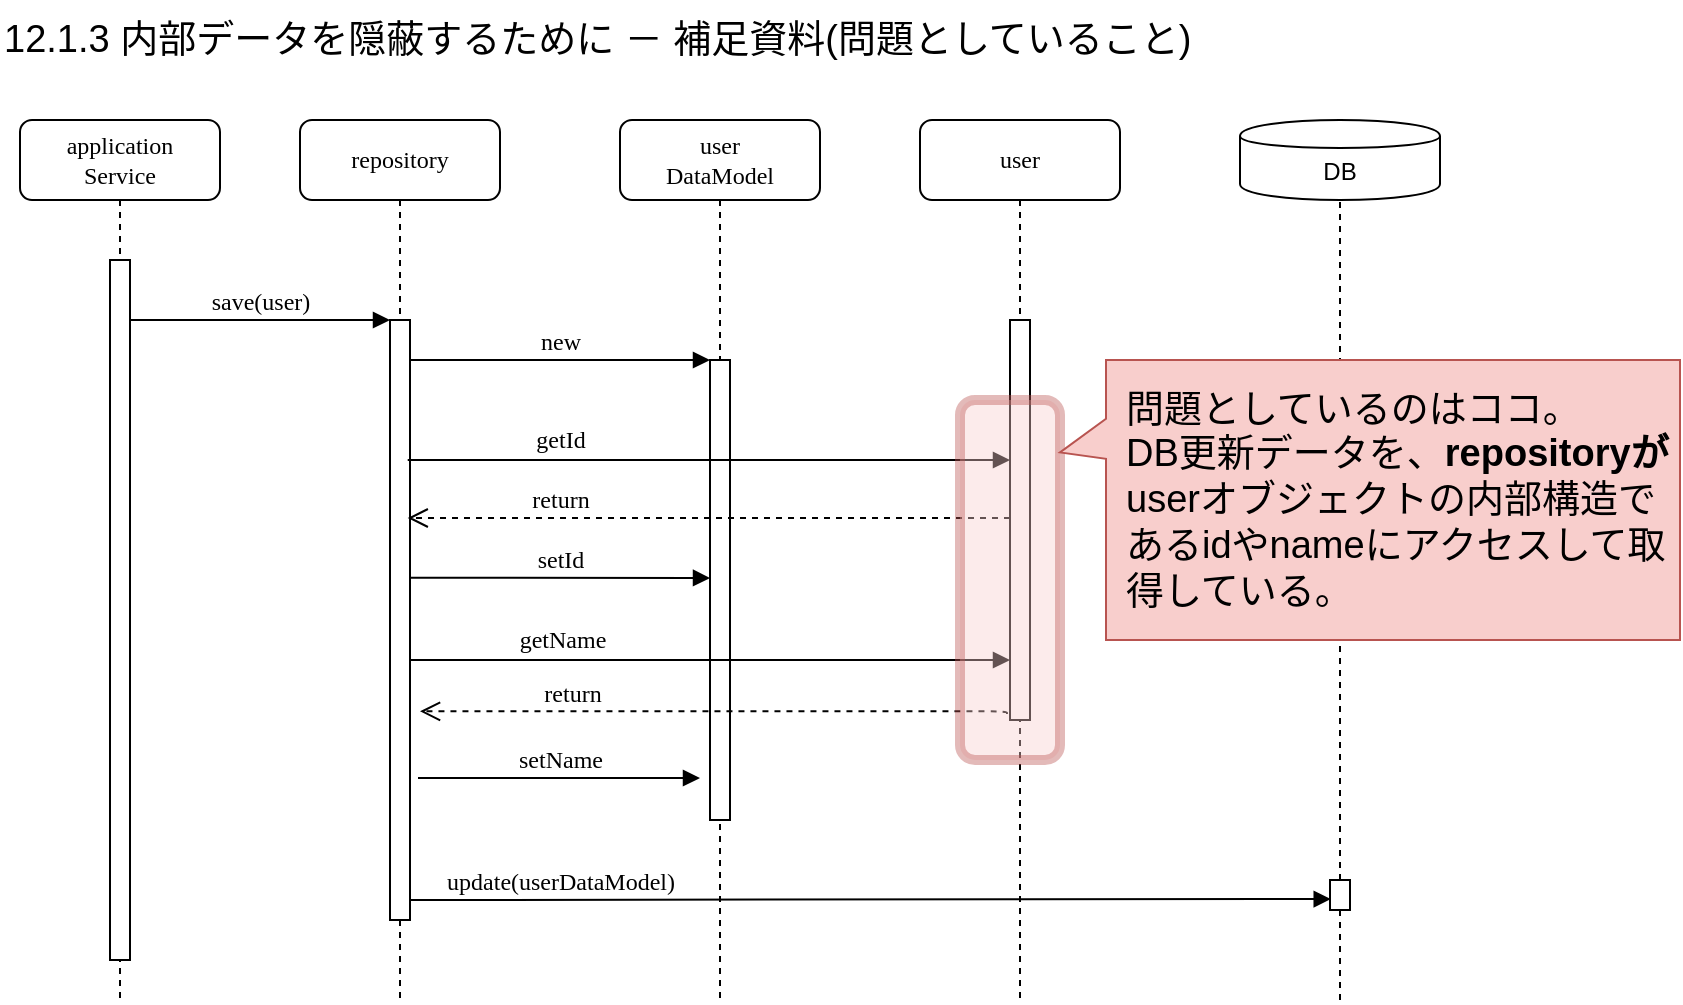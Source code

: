 <mxfile version="12.4.2" type="device" pages="2"><diagram name="12.1.3.1-1" id="13e1069c-82ec-6db2-03f1-153e76fe0fe0"><mxGraphModel dx="1356" dy="708" grid="1" gridSize="10" guides="1" tooltips="1" connect="1" arrows="1" fold="1" page="1" pageScale="1" pageWidth="1100" pageHeight="850" background="#ffffff" math="0" shadow="0"><root><mxCell id="0"/><mxCell id="1" parent="0"/><mxCell id="7baba1c4bc27f4b0-2" value="repository" style="shape=umlLifeline;perimeter=lifelinePerimeter;whiteSpace=wrap;html=1;container=1;collapsible=0;recursiveResize=0;outlineConnect=0;rounded=1;shadow=0;comic=0;labelBackgroundColor=none;strokeWidth=1;fontFamily=Verdana;fontSize=12;align=center;" parent="1" vertex="1"><mxGeometry x="150" y="60" width="100" height="440" as="geometry"/></mxCell><mxCell id="7baba1c4bc27f4b0-10" value="" style="html=1;points=[];perimeter=orthogonalPerimeter;rounded=0;shadow=0;comic=0;labelBackgroundColor=none;strokeWidth=1;fontFamily=Verdana;fontSize=12;align=center;" parent="7baba1c4bc27f4b0-2" vertex="1"><mxGeometry x="45" y="100" width="10" height="300" as="geometry"/></mxCell><mxCell id="7baba1c4bc27f4b0-3" value="user&lt;br&gt;DataModel" style="shape=umlLifeline;perimeter=lifelinePerimeter;whiteSpace=wrap;html=1;container=1;collapsible=0;recursiveResize=0;outlineConnect=0;rounded=1;shadow=0;comic=0;labelBackgroundColor=none;strokeWidth=1;fontFamily=Verdana;fontSize=12;align=center;" parent="1" vertex="1"><mxGeometry x="310" y="60" width="100" height="440" as="geometry"/></mxCell><mxCell id="7baba1c4bc27f4b0-13" value="" style="html=1;points=[];perimeter=orthogonalPerimeter;rounded=0;shadow=0;comic=0;labelBackgroundColor=none;strokeWidth=1;fontFamily=Verdana;fontSize=12;align=center;" parent="7baba1c4bc27f4b0-3" vertex="1"><mxGeometry x="45" y="120" width="10" height="230" as="geometry"/></mxCell><mxCell id="7baba1c4bc27f4b0-8" value="application&lt;br&gt;Service" style="shape=umlLifeline;perimeter=lifelinePerimeter;whiteSpace=wrap;html=1;container=1;collapsible=0;recursiveResize=0;outlineConnect=0;rounded=1;shadow=0;comic=0;labelBackgroundColor=none;strokeWidth=1;fontFamily=Verdana;fontSize=12;align=center;" parent="1" vertex="1"><mxGeometry x="10" y="60" width="100" height="440" as="geometry"/></mxCell><mxCell id="7baba1c4bc27f4b0-9" value="" style="html=1;points=[];perimeter=orthogonalPerimeter;rounded=0;shadow=0;comic=0;labelBackgroundColor=none;strokeWidth=1;fontFamily=Verdana;fontSize=12;align=center;" parent="7baba1c4bc27f4b0-8" vertex="1"><mxGeometry x="45" y="70" width="10" height="350" as="geometry"/></mxCell><mxCell id="7baba1c4bc27f4b0-11" value="save(user)" style="html=1;verticalAlign=bottom;endArrow=block;entryX=0;entryY=0;labelBackgroundColor=none;fontFamily=Verdana;fontSize=12;edgeStyle=elbowEdgeStyle;elbow=vertical;" parent="1" source="7baba1c4bc27f4b0-9" target="7baba1c4bc27f4b0-10" edge="1"><mxGeometry relative="1" as="geometry"><mxPoint x="130" y="170" as="sourcePoint"/></mxGeometry></mxCell><mxCell id="7baba1c4bc27f4b0-14" value="new" style="html=1;verticalAlign=bottom;endArrow=block;entryX=0;entryY=0;labelBackgroundColor=none;fontFamily=Verdana;fontSize=12;edgeStyle=elbowEdgeStyle;elbow=vertical;" parent="1" source="7baba1c4bc27f4b0-10" target="7baba1c4bc27f4b0-13" edge="1"><mxGeometry relative="1" as="geometry"><mxPoint x="280" y="180" as="sourcePoint"/></mxGeometry></mxCell><mxCell id="ihE008sI41zkmMM_fH0X-1" value="DB" style="shape=cylinder;whiteSpace=wrap;html=1;boundedLbl=1;backgroundOutline=1;" vertex="1" parent="1"><mxGeometry x="620" y="60" width="100" height="40" as="geometry"/></mxCell><mxCell id="Pu8b37rPIrW5n2UoOJCz-1" value="" style="endArrow=none;dashed=1;html=1;entryX=0.5;entryY=1;entryDx=0;entryDy=0;" edge="1" parent="1" source="QFKSo637PH40h7rg_iiA-11" target="ihE008sI41zkmMM_fH0X-1"><mxGeometry width="50" height="50" relative="1" as="geometry"><mxPoint x="670" y="620" as="sourcePoint"/><mxPoint x="715" y="210" as="targetPoint"/></mxGeometry></mxCell><mxCell id="zq2-_lRMTPha032U6qGm-1" value="return" style="html=1;verticalAlign=bottom;endArrow=open;dashed=1;endSize=8;labelBackgroundColor=none;fontFamily=Verdana;fontSize=12;edgeStyle=elbowEdgeStyle;elbow=vertical;entryX=0.914;entryY=0.348;entryDx=0;entryDy=0;entryPerimeter=0;" edge="1" parent="1"><mxGeometry x="1" y="76" relative="1" as="geometry"><mxPoint x="203.857" y="259.143" as="targetPoint"/><Array as="points"><mxPoint x="285" y="259"/><mxPoint x="315" y="259"/></Array><mxPoint x="505" y="259" as="sourcePoint"/><mxPoint as="offset"/></mxGeometry></mxCell><mxCell id="zq2-_lRMTPha032U6qGm-3" value="user" style="shape=umlLifeline;perimeter=lifelinePerimeter;whiteSpace=wrap;html=1;container=1;collapsible=0;recursiveResize=0;outlineConnect=0;rounded=1;shadow=0;comic=0;labelBackgroundColor=none;strokeWidth=1;fontFamily=Verdana;fontSize=12;align=center;" vertex="1" parent="1"><mxGeometry x="460" y="60" width="100" height="440" as="geometry"/></mxCell><mxCell id="zq2-_lRMTPha032U6qGm-4" value="" style="html=1;points=[];perimeter=orthogonalPerimeter;rounded=0;shadow=0;comic=0;labelBackgroundColor=none;strokeWidth=1;fontFamily=Verdana;fontSize=12;align=center;" vertex="1" parent="zq2-_lRMTPha032U6qGm-3"><mxGeometry x="45" y="100" width="10" height="200" as="geometry"/></mxCell><mxCell id="zq2-_lRMTPha032U6qGm-5" value="getId" style="html=1;verticalAlign=bottom;endArrow=block;labelBackgroundColor=none;fontFamily=Verdana;fontSize=12;edgeStyle=elbowEdgeStyle;elbow=vertical;exitX=0.9;exitY=0.222;exitDx=0;exitDy=0;exitPerimeter=0;" edge="1" parent="1"><mxGeometry x="0.502" y="150" relative="1" as="geometry"><mxPoint x="203.857" y="230" as="sourcePoint"/><mxPoint x="505" y="230" as="targetPoint"/><Array as="points"><mxPoint x="430" y="230"/><mxPoint x="490" y="249"/></Array><mxPoint x="-150" y="149" as="offset"/></mxGeometry></mxCell><mxCell id="zq2-_lRMTPha032U6qGm-6" value="12.1.3 内部データを隠蔽するために － 補足資料(問題としていること)" style="text;html=1;strokeColor=none;fillColor=none;align=left;verticalAlign=middle;whiteSpace=wrap;rounded=0;fontSize=19;" vertex="1" parent="1"><mxGeometry width="680" height="40" as="geometry"/></mxCell><mxCell id="QFKSo637PH40h7rg_iiA-3" value="setId" style="html=1;verticalAlign=bottom;endArrow=block;labelBackgroundColor=none;fontFamily=Verdana;fontSize=12;edgeStyle=elbowEdgeStyle;elbow=vertical;" edge="1" parent="1"><mxGeometry relative="1" as="geometry"><mxPoint x="205" y="288.857" as="sourcePoint"/><mxPoint x="355" y="288.857" as="targetPoint"/><Array as="points"/></mxGeometry></mxCell><mxCell id="QFKSo637PH40h7rg_iiA-4" value="return" style="html=1;verticalAlign=bottom;endArrow=open;dashed=1;endSize=8;labelBackgroundColor=none;fontFamily=Verdana;fontSize=12;edgeStyle=elbowEdgeStyle;elbow=vertical;exitX=-0.152;exitY=0.985;exitDx=0;exitDy=0;exitPerimeter=0;" edge="1" parent="1" source="zq2-_lRMTPha032U6qGm-4"><mxGeometry x="1" y="76" relative="1" as="geometry"><mxPoint x="210" y="356" as="targetPoint"/><Array as="points"><mxPoint x="301.14" y="355.66"/></Array><mxPoint x="506" y="356" as="sourcePoint"/><mxPoint as="offset"/></mxGeometry></mxCell><mxCell id="QFKSo637PH40h7rg_iiA-6" value="setName" style="html=1;verticalAlign=bottom;endArrow=block;labelBackgroundColor=none;fontFamily=Verdana;fontSize=12;edgeStyle=elbowEdgeStyle;elbow=vertical;" edge="1" parent="1"><mxGeometry relative="1" as="geometry"><mxPoint x="209" y="389" as="sourcePoint"/><mxPoint x="350" y="389" as="targetPoint"/><Array as="points"/></mxGeometry></mxCell><mxCell id="QFKSo637PH40h7rg_iiA-7" value="getName" style="html=1;verticalAlign=bottom;endArrow=block;labelBackgroundColor=none;fontFamily=Verdana;fontSize=12;edgeStyle=elbowEdgeStyle;elbow=vertical;" edge="1" parent="1" source="7baba1c4bc27f4b0-10" target="zq2-_lRMTPha032U6qGm-4"><mxGeometry x="0.502" y="150" relative="1" as="geometry"><mxPoint x="220" y="330" as="sourcePoint"/><mxPoint x="501.14" y="330" as="targetPoint"/><Array as="points"><mxPoint x="426.14" y="330"/><mxPoint x="486.14" y="349"/></Array><mxPoint x="-150" y="149" as="offset"/></mxGeometry></mxCell><mxCell id="QFKSo637PH40h7rg_iiA-11" value="" style="html=1;points=[];perimeter=orthogonalPerimeter;rounded=0;shadow=0;comic=0;labelBackgroundColor=none;strokeWidth=1;fontFamily=Verdana;fontSize=12;align=center;" vertex="1" parent="1"><mxGeometry x="665" y="440" width="10" height="15" as="geometry"/></mxCell><mxCell id="QFKSo637PH40h7rg_iiA-12" value="" style="endArrow=none;dashed=1;html=1;entryX=0.5;entryY=1;entryDx=0;entryDy=0;" edge="1" parent="1" target="QFKSo637PH40h7rg_iiA-11"><mxGeometry width="50" height="50" relative="1" as="geometry"><mxPoint x="670" y="500" as="sourcePoint"/><mxPoint x="670" y="100" as="targetPoint"/><Array as="points"/></mxGeometry></mxCell><mxCell id="QFKSo637PH40h7rg_iiA-14" value="update(userDataModel)" style="html=1;verticalAlign=bottom;endArrow=block;labelBackgroundColor=none;fontFamily=Verdana;fontSize=12;edgeStyle=elbowEdgeStyle;elbow=vertical;entryX=0.036;entryY=0.625;entryDx=0;entryDy=0;entryPerimeter=0;" edge="1" parent="1" target="QFKSo637PH40h7rg_iiA-11"><mxGeometry x="-0.671" relative="1" as="geometry"><mxPoint x="204.67" y="450.003" as="sourcePoint"/><mxPoint x="660" y="450" as="targetPoint"/><Array as="points"/><mxPoint as="offset"/></mxGeometry></mxCell><mxCell id="QFKSo637PH40h7rg_iiA-17" value="" style="rounded=1;whiteSpace=wrap;html=1;fontSize=19;align=left;glass=0;fillColor=#f8cecc;strokeColor=#b85450;strokeWidth=5;opacity=40;" vertex="1" parent="1"><mxGeometry x="480" y="200" width="50" height="180" as="geometry"/></mxCell><mxCell id="QFKSo637PH40h7rg_iiA-19" value="問題としているのはココ。&lt;br&gt;DB更新データを、&lt;b&gt;repositoryが&lt;/b&gt;userオブジェクトの内部構造であるidやnameにアクセスして取得している。" style="shape=callout;whiteSpace=wrap;html=1;perimeter=calloutPerimeter;glass=0;strokeWidth=1;fillColor=#f8cecc;fontSize=19;align=left;direction=south;strokeColor=#b85450;spacingLeft=8;size=23;position=0.21;position2=0.33;" vertex="1" parent="1"><mxGeometry x="530" y="180" width="310" height="140" as="geometry"/></mxCell></root></mxGraphModel></diagram><diagram name="12.1.3.1-2" id="KHnUx4Kf5Q-DuzfY2VZE"><mxGraphModel dx="1356" dy="708" grid="1" gridSize="10" guides="1" tooltips="1" connect="1" arrows="1" fold="1" page="1" pageScale="1" pageWidth="1100" pageHeight="850" background="#ffffff" math="0" shadow="0"><root><mxCell id="7Vt6zMdnTE4GZwRjeXod-0"/><mxCell id="7Vt6zMdnTE4GZwRjeXod-1" parent="7Vt6zMdnTE4GZwRjeXod-0"/><mxCell id="7Vt6zMdnTE4GZwRjeXod-2" value="repository" style="shape=umlLifeline;perimeter=lifelinePerimeter;whiteSpace=wrap;html=1;container=1;collapsible=0;recursiveResize=0;outlineConnect=0;rounded=1;shadow=0;comic=0;labelBackgroundColor=none;strokeWidth=1;fontFamily=Verdana;fontSize=12;align=center;" vertex="1" parent="7Vt6zMdnTE4GZwRjeXod-1"><mxGeometry x="150" y="110" width="100" height="490" as="geometry"/></mxCell><mxCell id="7Vt6zMdnTE4GZwRjeXod-3" value="" style="html=1;points=[];perimeter=orthogonalPerimeter;rounded=0;shadow=0;comic=0;labelBackgroundColor=none;strokeWidth=1;fontFamily=Verdana;fontSize=12;align=center;" vertex="1" parent="7Vt6zMdnTE4GZwRjeXod-2"><mxGeometry x="45" y="100" width="10" height="360" as="geometry"/></mxCell><mxCell id="7Vt6zMdnTE4GZwRjeXod-4" value="user&lt;br&gt;DataModel" style="shape=umlLifeline;perimeter=lifelinePerimeter;whiteSpace=wrap;html=1;container=1;collapsible=0;recursiveResize=0;outlineConnect=0;rounded=1;shadow=0;comic=0;labelBackgroundColor=none;strokeWidth=1;fontFamily=Verdana;fontSize=12;align=center;" vertex="1" parent="7Vt6zMdnTE4GZwRjeXod-1"><mxGeometry x="630" y="110" width="100" height="490" as="geometry"/></mxCell><mxCell id="7Vt6zMdnTE4GZwRjeXod-5" value="" style="html=1;points=[];perimeter=orthogonalPerimeter;rounded=0;shadow=0;comic=0;labelBackgroundColor=none;strokeWidth=1;fontFamily=Verdana;fontSize=12;align=center;" vertex="1" parent="7Vt6zMdnTE4GZwRjeXod-4"><mxGeometry x="45" y="270" width="10" height="70" as="geometry"/></mxCell><mxCell id="7Vt6zMdnTE4GZwRjeXod-6" value="application&lt;br&gt;Service" style="shape=umlLifeline;perimeter=lifelinePerimeter;whiteSpace=wrap;html=1;container=1;collapsible=0;recursiveResize=0;outlineConnect=0;rounded=1;shadow=0;comic=0;labelBackgroundColor=none;strokeWidth=1;fontFamily=Verdana;fontSize=12;align=center;" vertex="1" parent="7Vt6zMdnTE4GZwRjeXod-1"><mxGeometry x="10" y="110" width="100" height="490" as="geometry"/></mxCell><mxCell id="7Vt6zMdnTE4GZwRjeXod-7" value="" style="html=1;points=[];perimeter=orthogonalPerimeter;rounded=0;shadow=0;comic=0;labelBackgroundColor=none;strokeWidth=1;fontFamily=Verdana;fontSize=12;align=center;" vertex="1" parent="7Vt6zMdnTE4GZwRjeXod-6"><mxGeometry x="45" y="60" width="10" height="400" as="geometry"/></mxCell><mxCell id="7Vt6zMdnTE4GZwRjeXod-8" value="save(user)" style="html=1;verticalAlign=bottom;endArrow=block;entryX=0;entryY=0;labelBackgroundColor=none;fontFamily=Verdana;fontSize=12;edgeStyle=elbowEdgeStyle;elbow=vertical;" edge="1" parent="7Vt6zMdnTE4GZwRjeXod-1" source="7Vt6zMdnTE4GZwRjeXod-7" target="7Vt6zMdnTE4GZwRjeXod-3"><mxGeometry relative="1" as="geometry"><mxPoint x="130" y="220" as="sourcePoint"/></mxGeometry></mxCell><mxCell id="7Vt6zMdnTE4GZwRjeXod-10" value="DB" style="shape=cylinder;whiteSpace=wrap;html=1;boundedLbl=1;backgroundOutline=1;" vertex="1" parent="7Vt6zMdnTE4GZwRjeXod-1"><mxGeometry x="760" y="110" width="100" height="40" as="geometry"/></mxCell><mxCell id="7Vt6zMdnTE4GZwRjeXod-11" value="" style="endArrow=none;dashed=1;html=1;entryX=0.5;entryY=1;entryDx=0;entryDy=0;" edge="1" parent="7Vt6zMdnTE4GZwRjeXod-1" source="7Vt6zMdnTE4GZwRjeXod-21" target="7Vt6zMdnTE4GZwRjeXod-10"><mxGeometry width="50" height="50" relative="1" as="geometry"><mxPoint x="810" y="620" as="sourcePoint"/><mxPoint x="855" y="210" as="targetPoint"/></mxGeometry></mxCell><mxCell id="7Vt6zMdnTE4GZwRjeXod-13" value="user" style="shape=umlLifeline;perimeter=lifelinePerimeter;whiteSpace=wrap;html=1;container=1;collapsible=0;recursiveResize=0;outlineConnect=0;rounded=1;shadow=0;comic=0;labelBackgroundColor=none;strokeWidth=1;fontFamily=Verdana;fontSize=12;align=center;" vertex="1" parent="7Vt6zMdnTE4GZwRjeXod-1"><mxGeometry x="490" y="110" width="100" height="490" as="geometry"/></mxCell><mxCell id="7Vt6zMdnTE4GZwRjeXod-14" value="" style="html=1;points=[];perimeter=orthogonalPerimeter;rounded=0;shadow=0;comic=0;labelBackgroundColor=none;strokeWidth=1;fontFamily=Verdana;fontSize=12;align=center;" vertex="1" parent="7Vt6zMdnTE4GZwRjeXod-13"><mxGeometry x="45" y="60" width="10" height="180" as="geometry"/></mxCell><mxCell id="7Vt6zMdnTE4GZwRjeXod-16" value="12.1.3 内部データを隠蔽するために － 補足資料(解決策として提示していること)" style="text;html=1;strokeColor=none;fillColor=none;align=left;verticalAlign=middle;whiteSpace=wrap;rounded=0;fontSize=19;" vertex="1" parent="7Vt6zMdnTE4GZwRjeXod-1"><mxGeometry width="700" height="40" as="geometry"/></mxCell><mxCell id="7Vt6zMdnTE4GZwRjeXod-21" value="" style="html=1;points=[];perimeter=orthogonalPerimeter;rounded=0;shadow=0;comic=0;labelBackgroundColor=none;strokeWidth=1;fontFamily=Verdana;fontSize=12;align=center;" vertex="1" parent="7Vt6zMdnTE4GZwRjeXod-1"><mxGeometry x="805" y="500" width="10" height="15" as="geometry"/></mxCell><mxCell id="7Vt6zMdnTE4GZwRjeXod-22" value="" style="endArrow=none;dashed=1;html=1;entryX=0.5;entryY=1;entryDx=0;entryDy=0;" edge="1" parent="7Vt6zMdnTE4GZwRjeXod-1" target="7Vt6zMdnTE4GZwRjeXod-21"><mxGeometry width="50" height="50" relative="1" as="geometry"><mxPoint x="810" y="600.667" as="sourcePoint"/><mxPoint x="810" y="100" as="targetPoint"/><Array as="points"/></mxGeometry></mxCell><mxCell id="kk_fvlQpqCei-Re0IsQJ-6" style="edgeStyle=orthogonalEdgeStyle;rounded=0;orthogonalLoop=1;jettySize=auto;html=1;fontSize=12;" edge="1" parent="7Vt6zMdnTE4GZwRjeXod-1" source="kk_fvlQpqCei-Re0IsQJ-0" target="kk_fvlQpqCei-Re0IsQJ-5"><mxGeometry relative="1" as="geometry"/></mxCell><mxCell id="kk_fvlQpqCei-Re0IsQJ-0" value="dataModel&lt;br&gt;Builder" style="shape=umlLifeline;perimeter=lifelinePerimeter;whiteSpace=wrap;html=1;container=1;collapsible=0;recursiveResize=0;outlineConnect=0;rounded=1;shadow=0;comic=0;labelBackgroundColor=none;strokeWidth=1;fontFamily=Verdana;fontSize=12;align=center;" vertex="1" parent="7Vt6zMdnTE4GZwRjeXod-1"><mxGeometry x="340" y="110" width="100" height="490" as="geometry"/></mxCell><mxCell id="kk_fvlQpqCei-Re0IsQJ-1" value="" style="html=1;points=[];perimeter=orthogonalPerimeter;rounded=0;shadow=0;comic=0;labelBackgroundColor=none;strokeWidth=1;fontFamily=Verdana;fontSize=12;align=center;" vertex="1" parent="kk_fvlQpqCei-Re0IsQJ-0"><mxGeometry x="45" y="130" width="10" height="120" as="geometry"/></mxCell><mxCell id="FMrvxRJE_0GjMMe1PZhs-0" value="" style="html=1;points=[];perimeter=orthogonalPerimeter;rounded=0;shadow=0;comic=0;labelBackgroundColor=none;strokeWidth=1;fontFamily=Verdana;fontSize=12;align=center;" vertex="1" parent="kk_fvlQpqCei-Re0IsQJ-0"><mxGeometry x="45" y="270" width="10" height="70" as="geometry"/></mxCell><mxCell id="kk_fvlQpqCei-Re0IsQJ-2" value="new" style="html=1;verticalAlign=bottom;endArrow=block;labelBackgroundColor=none;fontFamily=Verdana;fontSize=12;edgeStyle=elbowEdgeStyle;elbow=vertical;" edge="1" parent="7Vt6zMdnTE4GZwRjeXod-1"><mxGeometry relative="1" as="geometry"><mxPoint x="205" y="240" as="sourcePoint"/><mxPoint x="385" y="240" as="targetPoint"/><Array as="points"><mxPoint x="280" y="240"/><mxPoint x="230" y="250"/><mxPoint x="360" y="250"/></Array></mxGeometry></mxCell><mxCell id="kk_fvlQpqCei-Re0IsQJ-3" value="notify(dataModelBuilder)" style="html=1;verticalAlign=bottom;endArrow=block;labelBackgroundColor=none;fontFamily=Verdana;fontSize=12;edgeStyle=elbowEdgeStyle;elbow=vertical;entryX=0.151;entryY=0.575;entryDx=0;entryDy=0;entryPerimeter=0;" edge="1" parent="7Vt6zMdnTE4GZwRjeXod-1" target="7Vt6zMdnTE4GZwRjeXod-14"><mxGeometry x="1" y="-246" relative="1" as="geometry"><mxPoint x="205" y="273" as="sourcePoint"/><mxPoint x="520" y="280" as="targetPoint"/><Array as="points"><mxPoint x="470" y="273"/></Array><mxPoint as="offset"/></mxGeometry></mxCell><mxCell id="kk_fvlQpqCei-Re0IsQJ-5" value="«interface»&lt;br style=&quot;font-size: 12px&quot;&gt;&lt;div style=&quot;&quot;&gt;&lt;span&gt;IUserNotification&lt;/span&gt;&lt;/div&gt;" style="html=1;glass=0;strokeWidth=1;fillColor=#ffffff;fontSize=12;opacity=40;align=center;" vertex="1" parent="7Vt6zMdnTE4GZwRjeXod-1"><mxGeometry x="340" y="50" width="100" height="40" as="geometry"/></mxCell><mxCell id="Cw0czmEv5NpgQE7xZvnn-0" value="setId" style="html=1;verticalAlign=bottom;endArrow=block;labelBackgroundColor=none;fontFamily=Verdana;fontSize=12;edgeStyle=elbowEdgeStyle;elbow=vertical;entryX=0.944;entryY=0.605;entryDx=0;entryDy=0;entryPerimeter=0;exitX=0;exitY=0.804;exitDx=0;exitDy=0;exitPerimeter=0;" edge="1" parent="7Vt6zMdnTE4GZwRjeXod-1" source="7Vt6zMdnTE4GZwRjeXod-14" target="kk_fvlQpqCei-Re0IsQJ-1"><mxGeometry x="0.075" relative="1" as="geometry"><mxPoint x="520" y="313" as="sourcePoint"/><mxPoint x="410" y="311" as="targetPoint"/><Array as="points"><mxPoint x="430" y="313"/><mxPoint x="470" y="320"/></Array><mxPoint as="offset"/></mxGeometry></mxCell><mxCell id="Cw0czmEv5NpgQE7xZvnn-1" value="setName" style="html=1;verticalAlign=bottom;endArrow=block;labelBackgroundColor=none;fontFamily=Verdana;fontSize=12;edgeStyle=elbowEdgeStyle;elbow=vertical;entryX=1.022;entryY=0.848;entryDx=0;entryDy=0;entryPerimeter=0;" edge="1" parent="7Vt6zMdnTE4GZwRjeXod-1" target="kk_fvlQpqCei-Re0IsQJ-1"><mxGeometry relative="1" as="geometry"><mxPoint x="534" y="342" as="sourcePoint"/><mxPoint x="400" y="340" as="targetPoint"/><Array as="points"><mxPoint x="510" y="342"/><mxPoint x="470" y="340"/></Array><mxPoint as="offset"/></mxGeometry></mxCell><mxCell id="-npTAatK3DPKhO1MnifT-0" value="build" style="html=1;verticalAlign=bottom;endArrow=block;labelBackgroundColor=none;fontFamily=Verdana;fontSize=12;edgeStyle=elbowEdgeStyle;elbow=vertical;exitX=1.012;exitY=0.472;exitDx=0;exitDy=0;exitPerimeter=0;" edge="1" parent="7Vt6zMdnTE4GZwRjeXod-1" source="7Vt6zMdnTE4GZwRjeXod-3"><mxGeometry relative="1" as="geometry"><mxPoint x="210" y="380" as="sourcePoint"/><mxPoint x="387" y="380" as="targetPoint"/><Array as="points"><mxPoint x="260" y="380"/><mxPoint x="260" y="391"/><mxPoint x="250" y="380"/><mxPoint x="390" y="390"/></Array></mxGeometry></mxCell><mxCell id="PFcBHjbRGb0pe3qn-3EX-0" value="new" style="html=1;verticalAlign=bottom;endArrow=block;labelBackgroundColor=none;fontFamily=Verdana;fontSize=12;edgeStyle=elbowEdgeStyle;elbow=vertical;exitX=1.113;exitY=0.071;exitDx=0;exitDy=0;exitPerimeter=0;entryX=0.167;entryY=0.11;entryDx=0;entryDy=0;entryPerimeter=0;" edge="1" parent="7Vt6zMdnTE4GZwRjeXod-1" source="FMrvxRJE_0GjMMe1PZhs-0" target="7Vt6zMdnTE4GZwRjeXod-5"><mxGeometry x="-0.521" relative="1" as="geometry"><mxPoint x="400" y="385" as="sourcePoint"/><mxPoint x="670" y="389" as="targetPoint"/><Array as="points"><mxPoint x="650" y="388"/><mxPoint x="620" y="389"/><mxPoint x="655" y="389"/><mxPoint x="675" y="390"/></Array><mxPoint as="offset"/></mxGeometry></mxCell><mxCell id="PFcBHjbRGb0pe3qn-3EX-1" value="setId" style="html=1;verticalAlign=bottom;endArrow=block;labelBackgroundColor=none;fontFamily=Verdana;fontSize=12;edgeStyle=elbowEdgeStyle;elbow=vertical;entryX=-0.022;entryY=0.502;entryDx=0;entryDy=0;entryPerimeter=0;" edge="1" parent="7Vt6zMdnTE4GZwRjeXod-1" target="7Vt6zMdnTE4GZwRjeXod-5"><mxGeometry x="-0.528" relative="1" as="geometry"><mxPoint x="394" y="415" as="sourcePoint"/><mxPoint x="670" y="415" as="targetPoint"/><Array as="points"><mxPoint x="420" y="415"/></Array><mxPoint as="offset"/></mxGeometry></mxCell><mxCell id="PFcBHjbRGb0pe3qn-3EX-2" value="setName" style="html=1;verticalAlign=bottom;endArrow=block;labelBackgroundColor=none;fontFamily=Verdana;fontSize=12;edgeStyle=elbowEdgeStyle;elbow=vertical;" edge="1" parent="7Vt6zMdnTE4GZwRjeXod-1"><mxGeometry x="-0.543" relative="1" as="geometry"><mxPoint x="396" y="440" as="sourcePoint"/><mxPoint x="676" y="440" as="targetPoint"/><Array as="points"><mxPoint x="580" y="440"/></Array><mxPoint as="offset"/></mxGeometry></mxCell><mxCell id="exMxw5-hy4ki6IanPmGn-0" value="return (userDataModel)" style="html=1;verticalAlign=bottom;endArrow=open;dashed=1;endSize=8;labelBackgroundColor=none;fontFamily=Verdana;fontSize=12;edgeStyle=elbowEdgeStyle;elbow=vertical;entryX=0.967;entryY=0.668;entryDx=0;entryDy=0;entryPerimeter=0;" edge="1" parent="7Vt6zMdnTE4GZwRjeXod-1" source="FMrvxRJE_0GjMMe1PZhs-0" target="7Vt6zMdnTE4GZwRjeXod-3"><mxGeometry x="1" y="95" relative="1" as="geometry"><mxPoint x="210" y="450" as="targetPoint"/><Array as="points"><mxPoint x="301.144" y="449.997"/></Array><mxPoint x="370" y="450" as="sourcePoint"/><mxPoint as="offset"/></mxGeometry></mxCell><mxCell id="J_5XWEpmRk29cFmEie5X-0" value="update(userDataModel)" style="html=1;verticalAlign=bottom;endArrow=block;labelBackgroundColor=none;fontFamily=Verdana;fontSize=12;edgeStyle=elbowEdgeStyle;elbow=vertical;entryX=0.024;entryY=0.56;entryDx=0;entryDy=0;entryPerimeter=0;exitX=1.029;exitY=0.829;exitDx=0;exitDy=0;exitPerimeter=0;" edge="1" parent="7Vt6zMdnTE4GZwRjeXod-1" source="7Vt6zMdnTE4GZwRjeXod-3" target="7Vt6zMdnTE4GZwRjeXod-21"><mxGeometry x="-0.671" relative="1" as="geometry"><mxPoint x="210.0" y="510.003" as="sourcePoint"/><mxPoint x="800" y="510" as="targetPoint"/><Array as="points"><mxPoint x="770" y="508"/><mxPoint x="740" y="513"/><mxPoint x="740" y="513"/><mxPoint x="480" y="513"/><mxPoint x="480" y="500"/></Array><mxPoint as="offset"/></mxGeometry></mxCell><mxCell id="-yVk8jRg98fmtIumrgCA-0" value="通知オブジェクトを使うことで、DB更新データを&lt;b&gt;userオブジェクトが&lt;/b&gt;設定している。" style="shape=callout;whiteSpace=wrap;html=1;perimeter=calloutPerimeter;glass=0;strokeWidth=1;fillColor=#d5e8d4;fontSize=19;align=left;direction=south;strokeColor=#82b366;spacingLeft=8;size=23;position=0.63;position2=0.7;base=23;" vertex="1" parent="7Vt6zMdnTE4GZwRjeXod-1"><mxGeometry x="570" y="230" width="270" height="120" as="geometry"/></mxCell><mxCell id="-yVk8jRg98fmtIumrgCA-1" value="" style="rounded=1;whiteSpace=wrap;html=1;fontSize=19;align=left;glass=0;fillColor=#d5e8d4;strokeColor=#82b366;strokeWidth=5;opacity=40;" vertex="1" parent="7Vt6zMdnTE4GZwRjeXod-1"><mxGeometry x="510" y="290" width="55" height="70" as="geometry"/></mxCell><mxCell id="Hmo1poKijLdhod0_a3ag-1" value="" style="triangle;whiteSpace=wrap;html=1;glass=0;strokeWidth=1;fillColor=#d5e8d4;fontSize=12;align=center;rotation=-225;strokeColor=#82b366;" vertex="1" parent="7Vt6zMdnTE4GZwRjeXod-1"><mxGeometry x="423.23" y="88.66" width="47.71" height="15" as="geometry"/></mxCell><mxCell id="Hmo1poKijLdhod0_a3ag-0" value="実装量が増えるので補助ツールによる生成を推奨している。" style="shape=callout;whiteSpace=wrap;html=1;perimeter=calloutPerimeter;glass=0;strokeWidth=1;fillColor=#d5e8d4;fontSize=12;align=left;direction=south;strokeColor=#82b366;spacingLeft=8;size=0;position=0.63;position2=1;base=23;" vertex="1" parent="7Vt6zMdnTE4GZwRjeXod-1"><mxGeometry x="450" y="55" width="400" height="30" as="geometry"/></mxCell></root></mxGraphModel></diagram></mxfile>